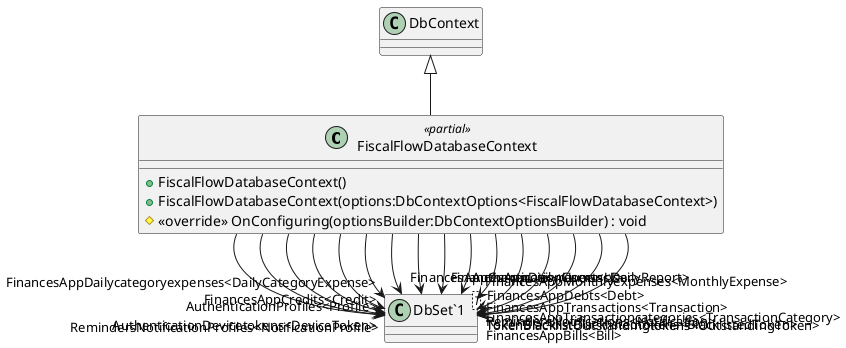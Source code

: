 @startuml
class FiscalFlowDatabaseContext <<partial>> {
    + FiscalFlowDatabaseContext()
    + FiscalFlowDatabaseContext(options:DbContextOptions<FiscalFlowDatabaseContext>)
    # <<override>> OnConfiguring(optionsBuilder:DbContextOptionsBuilder) : void
}
class "DbSet`1"<T> {
}
DbContext <|-- FiscalFlowDatabaseContext
FiscalFlowDatabaseContext --> "AuthenticationDevicetokens<DeviceToken>" "DbSet`1"
FiscalFlowDatabaseContext --> "AuthenticationProfiles<Profile>" "DbSet`1"
FiscalFlowDatabaseContext --> "AuthenticationUsers<User>" "DbSet`1"
FiscalFlowDatabaseContext --> "FinancesAppBills<Bill>" "DbSet`1"
FiscalFlowDatabaseContext --> "FinancesAppCredits<Credit>" "DbSet`1"
FiscalFlowDatabaseContext --> "FinancesAppCurrencies<Currency>" "DbSet`1"
FiscalFlowDatabaseContext --> "FinancesAppDailycategoryexpenses<DailyCategoryExpense>" "DbSet`1"
FiscalFlowDatabaseContext --> "FinancesAppDailyreports<DailyReport>" "DbSet`1"
FiscalFlowDatabaseContext --> "FinancesAppDebts<Debt>" "DbSet`1"
FiscalFlowDatabaseContext --> "FinancesAppMonthlyexpenses<MonthlyExpense>" "DbSet`1"
FiscalFlowDatabaseContext --> "FinancesAppTransactions<Transaction>" "DbSet`1"
FiscalFlowDatabaseContext --> "FinancesAppTransactioncategories<TransactionCategory>" "DbSet`1"
FiscalFlowDatabaseContext --> "RemindersNotifications<Notification>" "DbSet`1"
FiscalFlowDatabaseContext --> "RemindersNotificationProfiles<NotificationProfile>" "DbSet`1"
FiscalFlowDatabaseContext --> "TokenBlacklistBlacklistedtokens<BlacklistedToken>" "DbSet`1"
FiscalFlowDatabaseContext --> "TokenBlacklistOutstandingtokens<OutstandingToken>" "DbSet`1"
@enduml
